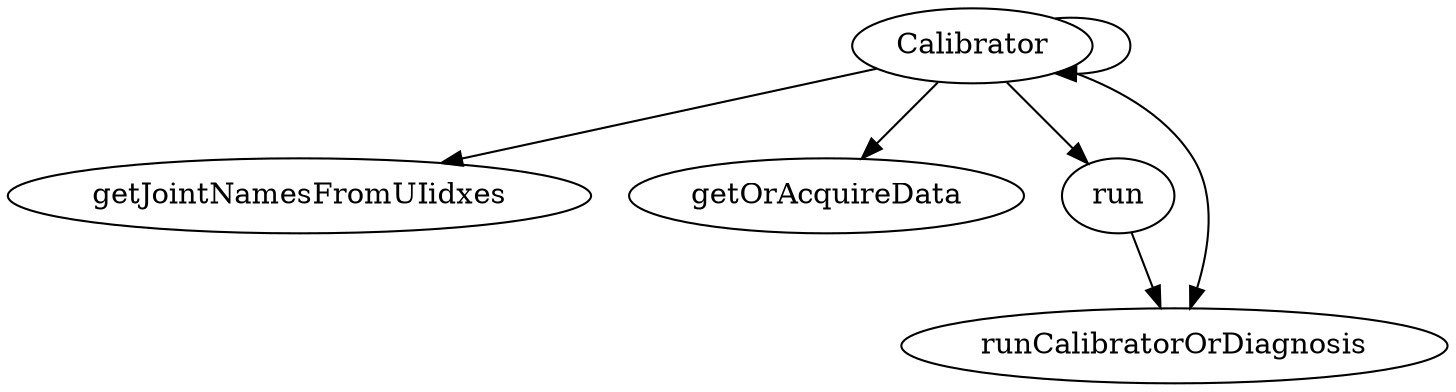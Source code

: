 /* Created by mdot for Matlab */
digraph m2html {
  Calibrator -> Calibrator;
  Calibrator -> getJointNamesFromUIidxes;
  Calibrator -> getOrAcquireData;
  Calibrator -> run;
  Calibrator -> runCalibratorOrDiagnosis;
  run -> runCalibratorOrDiagnosis;

  Calibrator [URL="Calibrator.html"];
  getJointNamesFromUIidxes [URL="getJointNamesFromUIidxes.html"];
  getOrAcquireData [URL="getOrAcquireData.html"];
  run [URL="run.html"];
  runCalibratorOrDiagnosis [URL="runCalibratorOrDiagnosis.html"];
}